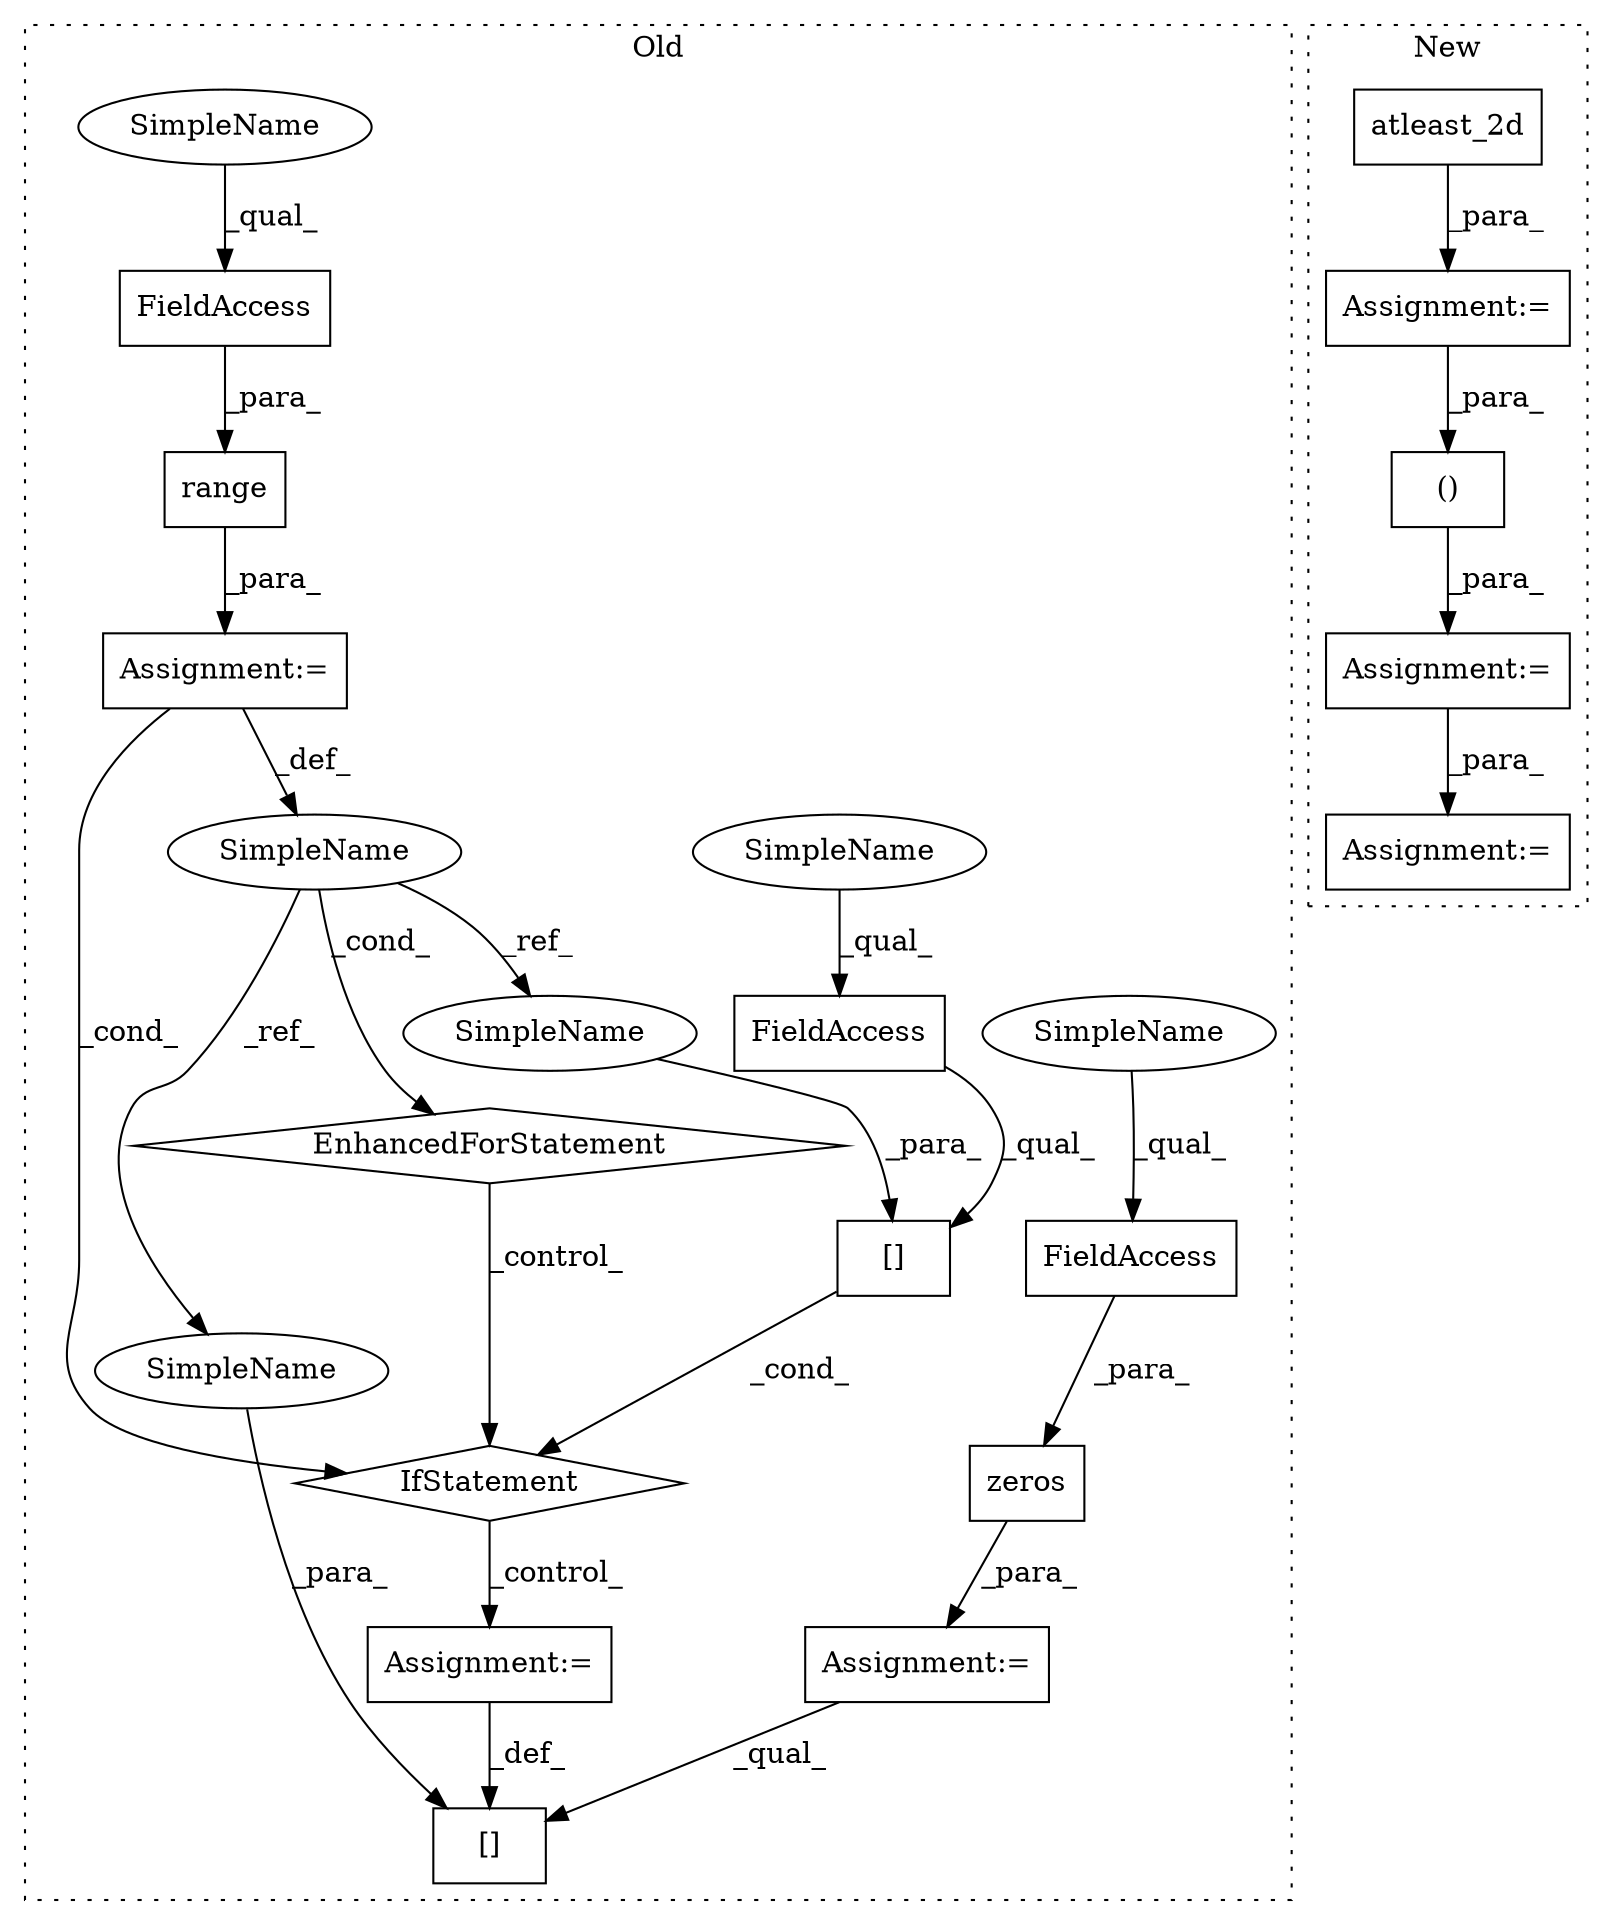 digraph G {
subgraph cluster0 {
1 [label="[]" a="2" s="961,982" l="12,1" shape="box"];
4 [label="Assignment:=" a="7" s="549" l="1" shape="box"];
7 [label="SimpleName" a="42" s="644" l="9" shape="ellipse"];
8 [label="[]" a="2" s="695,718" l="14,1" shape="box"];
10 [label="FieldAccess" a="22" s="695" l="13" shape="box"];
11 [label="IfStatement" a="25" s="691,719" l="4,2" shape="diamond"];
12 [label="FieldAccess" a="22" s="562" l="18" shape="box"];
13 [label="Assignment:=" a="7" s="587,681" l="53,2" shape="box"];
14 [label="EnhancedForStatement" a="70" s="587,681" l="53,2" shape="diamond"];
15 [label="range" a="32" s="656,680" l="6,1" shape="box"];
16 [label="FieldAccess" a="22" s="662" l="18" shape="box"];
17 [label="zeros" a="32" s="556,580" l="6,1" shape="box"];
18 [label="Assignment:=" a="7" s="983" l="1" shape="box"];
19 [label="SimpleName" a="42" s="562" l="4" shape="ellipse"];
20 [label="SimpleName" a="42" s="662" l="4" shape="ellipse"];
21 [label="SimpleName" a="42" s="695" l="4" shape="ellipse"];
22 [label="SimpleName" a="42" s="973" l="9" shape="ellipse"];
23 [label="SimpleName" a="42" s="709" l="9" shape="ellipse"];
label = "Old";
style="dotted";
}
subgraph cluster1 {
2 [label="atleast_2d" a="32" s="610,634" l="11,1" shape="box"];
3 [label="Assignment:=" a="7" s="603" l="1" shape="box"];
5 [label="Assignment:=" a="7" s="777" l="1" shape="box"];
6 [label="Assignment:=" a="7" s="739" l="1" shape="box"];
9 [label="()" a="106" s="684" l="42" shape="box"];
label = "New";
style="dotted";
}
2 -> 3 [label="_para_"];
3 -> 9 [label="_para_"];
4 -> 1 [label="_qual_"];
6 -> 5 [label="_para_"];
7 -> 14 [label="_cond_"];
7 -> 22 [label="_ref_"];
7 -> 23 [label="_ref_"];
8 -> 11 [label="_cond_"];
9 -> 6 [label="_para_"];
10 -> 8 [label="_qual_"];
11 -> 18 [label="_control_"];
12 -> 17 [label="_para_"];
13 -> 7 [label="_def_"];
13 -> 11 [label="_cond_"];
14 -> 11 [label="_control_"];
15 -> 13 [label="_para_"];
16 -> 15 [label="_para_"];
17 -> 4 [label="_para_"];
18 -> 1 [label="_def_"];
19 -> 12 [label="_qual_"];
20 -> 16 [label="_qual_"];
21 -> 10 [label="_qual_"];
22 -> 1 [label="_para_"];
23 -> 8 [label="_para_"];
}